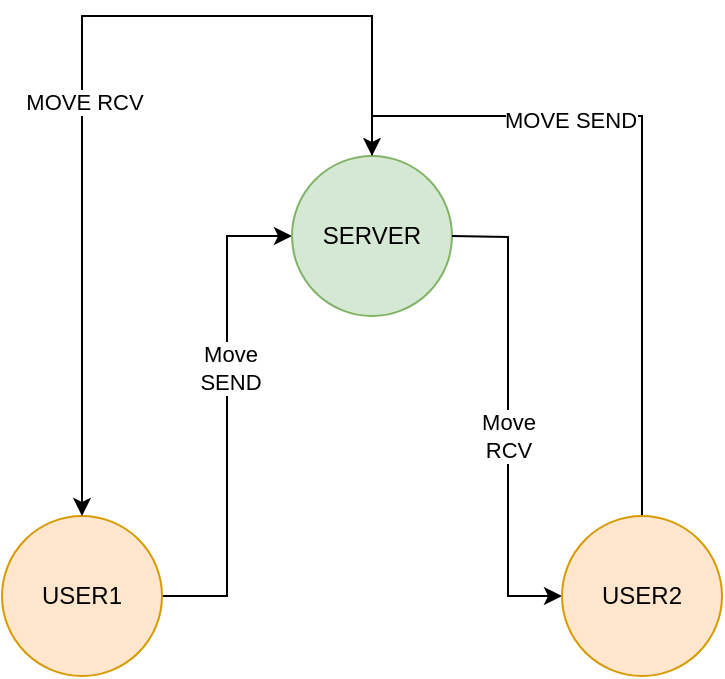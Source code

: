 <mxfile version="24.4.4" type="github">
  <diagram name="Page-1" id="Aal7TOMEiokaP0M2hhEJ">
    <mxGraphModel dx="1050" dy="609" grid="1" gridSize="10" guides="1" tooltips="1" connect="1" arrows="1" fold="1" page="1" pageScale="1" pageWidth="850" pageHeight="1100" math="0" shadow="0">
      <root>
        <mxCell id="0" />
        <mxCell id="1" parent="0" />
        <mxCell id="F7YJ6SN8YCQkxZKtmCTO-1" style="edgeStyle=orthogonalEdgeStyle;rounded=0;orthogonalLoop=1;jettySize=auto;html=1;entryX=0;entryY=0.5;entryDx=0;entryDy=0;" edge="1" parent="1" source="ZLHfhi-f5GMFGYX9WhuB-1" target="ZLHfhi-f5GMFGYX9WhuB-2">
          <mxGeometry relative="1" as="geometry" />
        </mxCell>
        <mxCell id="F7YJ6SN8YCQkxZKtmCTO-3" value="Move&lt;br&gt;SEND" style="edgeLabel;html=1;align=center;verticalAlign=middle;resizable=0;points=[];" vertex="1" connectable="0" parent="F7YJ6SN8YCQkxZKtmCTO-1">
          <mxGeometry x="0.196" y="-1" relative="1" as="geometry">
            <mxPoint as="offset" />
          </mxGeometry>
        </mxCell>
        <mxCell id="ZLHfhi-f5GMFGYX9WhuB-1" value="USER1" style="ellipse;whiteSpace=wrap;html=1;aspect=fixed;fillColor=#ffe6cc;strokeColor=#d79b00;" parent="1" vertex="1">
          <mxGeometry x="240" y="270" width="80" height="80" as="geometry" />
        </mxCell>
        <mxCell id="F7YJ6SN8YCQkxZKtmCTO-9" style="edgeStyle=orthogonalEdgeStyle;rounded=0;orthogonalLoop=1;jettySize=auto;html=1;" edge="1" parent="1" source="ZLHfhi-f5GMFGYX9WhuB-2" target="ZLHfhi-f5GMFGYX9WhuB-1">
          <mxGeometry relative="1" as="geometry">
            <Array as="points">
              <mxPoint x="425" y="20" />
              <mxPoint x="280" y="20" />
            </Array>
          </mxGeometry>
        </mxCell>
        <mxCell id="F7YJ6SN8YCQkxZKtmCTO-10" value="MOVE RCV" style="edgeLabel;html=1;align=center;verticalAlign=middle;resizable=0;points=[];" vertex="1" connectable="0" parent="F7YJ6SN8YCQkxZKtmCTO-9">
          <mxGeometry x="0.11" y="1" relative="1" as="geometry">
            <mxPoint as="offset" />
          </mxGeometry>
        </mxCell>
        <mxCell id="ZLHfhi-f5GMFGYX9WhuB-2" value="SERVER" style="ellipse;whiteSpace=wrap;html=1;aspect=fixed;fillColor=#d5e8d4;strokeColor=#82b366;" parent="1" vertex="1">
          <mxGeometry x="385" y="90" width="80" height="80" as="geometry" />
        </mxCell>
        <mxCell id="F7YJ6SN8YCQkxZKtmCTO-2" style="edgeStyle=orthogonalEdgeStyle;rounded=0;orthogonalLoop=1;jettySize=auto;html=1;entryX=0;entryY=0.5;entryDx=0;entryDy=0;" edge="1" parent="1" target="ZLHfhi-f5GMFGYX9WhuB-4">
          <mxGeometry relative="1" as="geometry">
            <mxPoint x="465" y="130" as="sourcePoint" />
          </mxGeometry>
        </mxCell>
        <mxCell id="F7YJ6SN8YCQkxZKtmCTO-4" value="Move&lt;br&gt;RCV" style="edgeLabel;html=1;align=center;verticalAlign=middle;resizable=0;points=[];" vertex="1" connectable="0" parent="F7YJ6SN8YCQkxZKtmCTO-2">
          <mxGeometry x="0.087" relative="1" as="geometry">
            <mxPoint as="offset" />
          </mxGeometry>
        </mxCell>
        <mxCell id="F7YJ6SN8YCQkxZKtmCTO-7" style="edgeStyle=orthogonalEdgeStyle;rounded=0;orthogonalLoop=1;jettySize=auto;html=1;entryX=0.5;entryY=0;entryDx=0;entryDy=0;" edge="1" parent="1" source="ZLHfhi-f5GMFGYX9WhuB-4" target="ZLHfhi-f5GMFGYX9WhuB-2">
          <mxGeometry relative="1" as="geometry">
            <mxPoint x="560" y="110" as="targetPoint" />
            <Array as="points">
              <mxPoint x="560" y="70" />
              <mxPoint x="425" y="70" />
            </Array>
          </mxGeometry>
        </mxCell>
        <mxCell id="F7YJ6SN8YCQkxZKtmCTO-8" value="MOVE SEND" style="edgeLabel;html=1;align=center;verticalAlign=middle;resizable=0;points=[];" vertex="1" connectable="0" parent="F7YJ6SN8YCQkxZKtmCTO-7">
          <mxGeometry x="0.331" y="2" relative="1" as="geometry">
            <mxPoint as="offset" />
          </mxGeometry>
        </mxCell>
        <mxCell id="ZLHfhi-f5GMFGYX9WhuB-4" value="USER2" style="ellipse;whiteSpace=wrap;html=1;aspect=fixed;fillColor=#ffe6cc;strokeColor=#d79b00;" parent="1" vertex="1">
          <mxGeometry x="520" y="270" width="80" height="80" as="geometry" />
        </mxCell>
      </root>
    </mxGraphModel>
  </diagram>
</mxfile>
